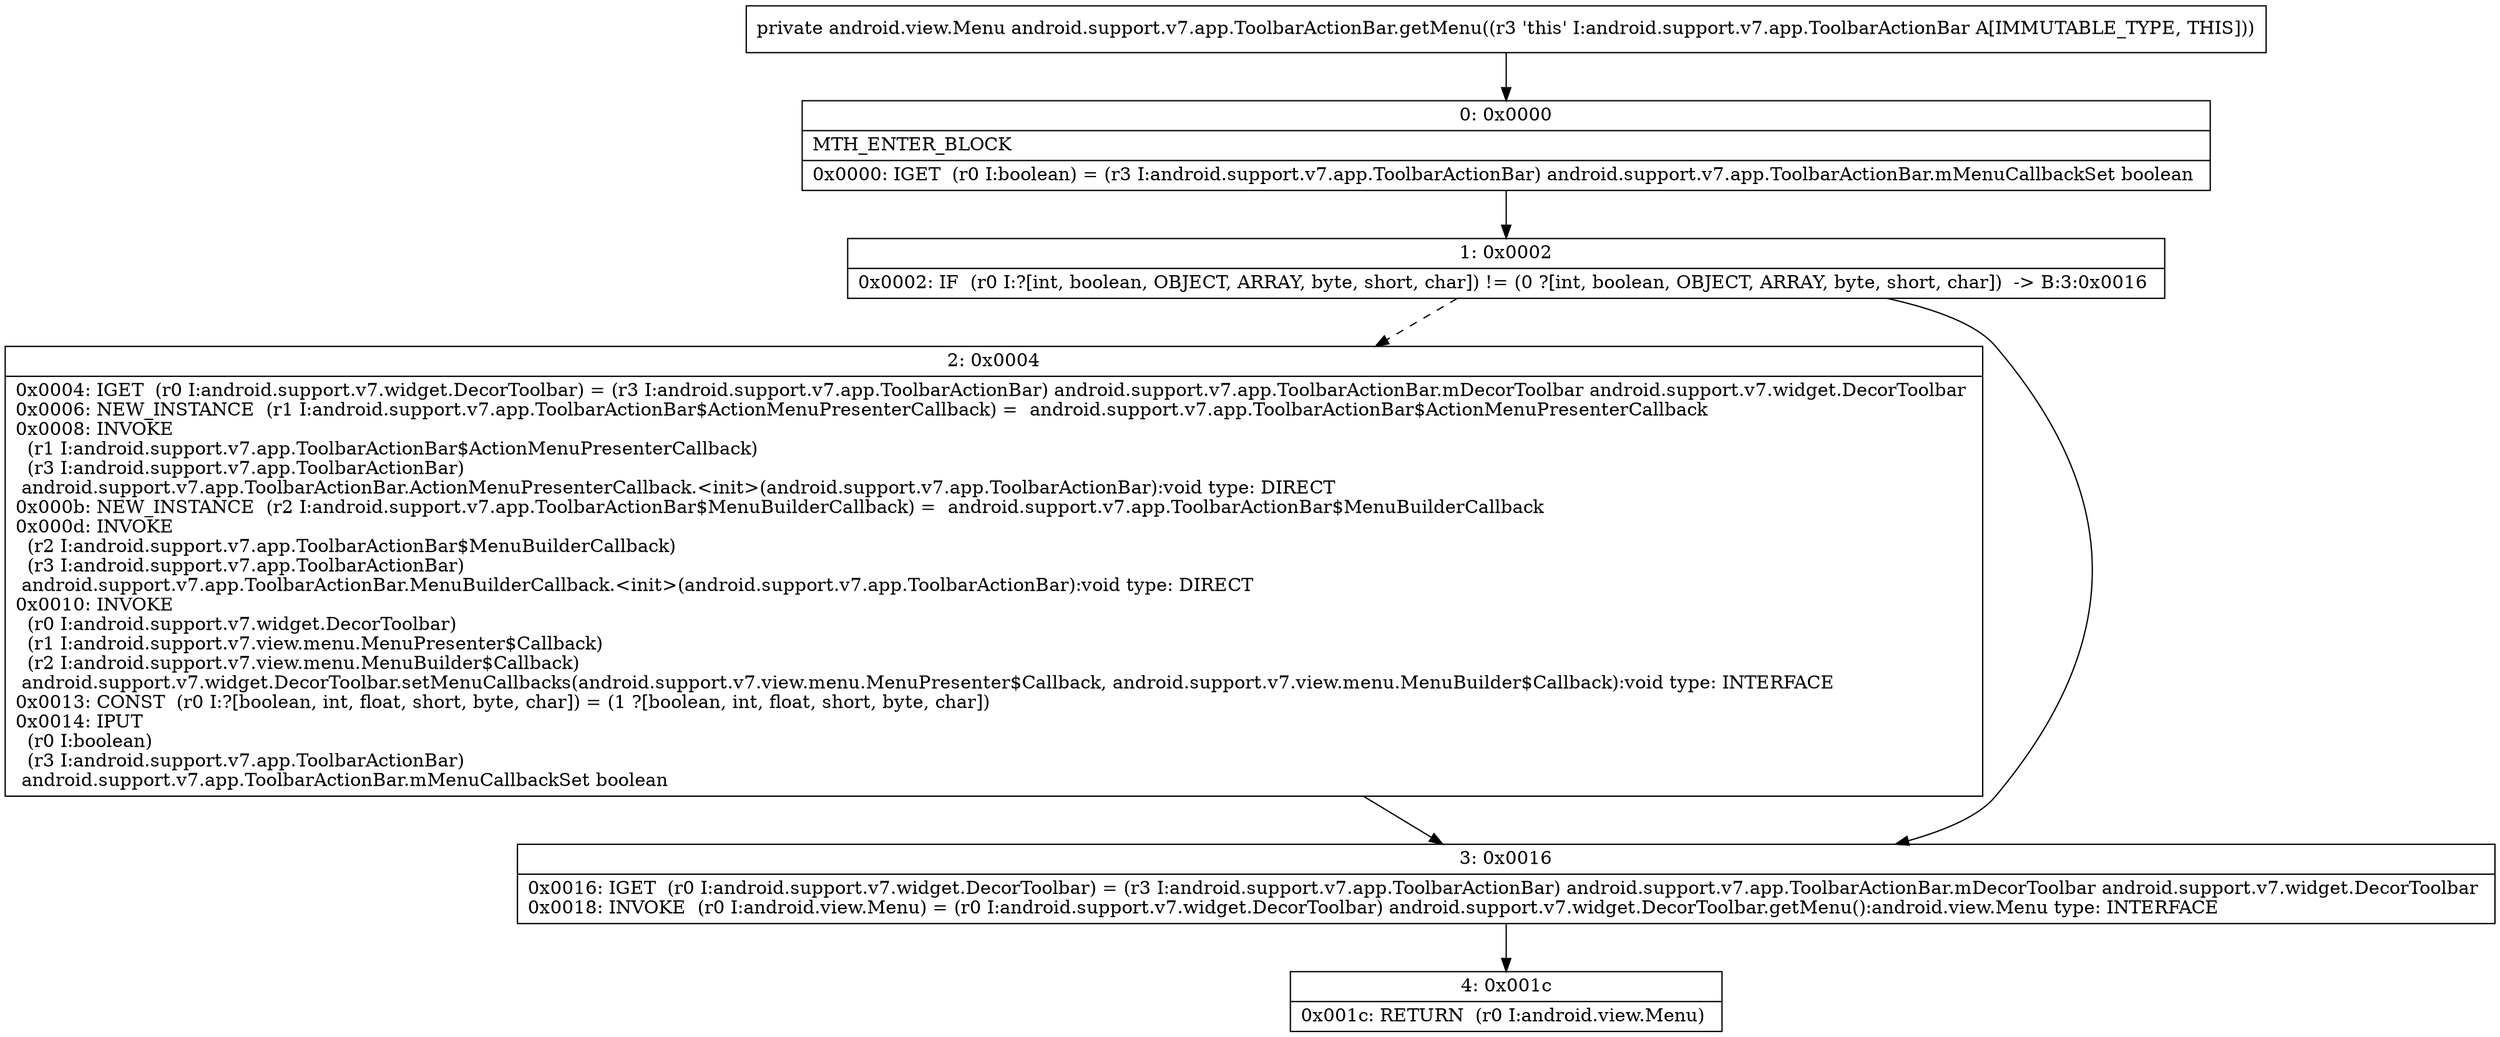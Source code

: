 digraph "CFG forandroid.support.v7.app.ToolbarActionBar.getMenu()Landroid\/view\/Menu;" {
Node_0 [shape=record,label="{0\:\ 0x0000|MTH_ENTER_BLOCK\l|0x0000: IGET  (r0 I:boolean) = (r3 I:android.support.v7.app.ToolbarActionBar) android.support.v7.app.ToolbarActionBar.mMenuCallbackSet boolean \l}"];
Node_1 [shape=record,label="{1\:\ 0x0002|0x0002: IF  (r0 I:?[int, boolean, OBJECT, ARRAY, byte, short, char]) != (0 ?[int, boolean, OBJECT, ARRAY, byte, short, char])  \-\> B:3:0x0016 \l}"];
Node_2 [shape=record,label="{2\:\ 0x0004|0x0004: IGET  (r0 I:android.support.v7.widget.DecorToolbar) = (r3 I:android.support.v7.app.ToolbarActionBar) android.support.v7.app.ToolbarActionBar.mDecorToolbar android.support.v7.widget.DecorToolbar \l0x0006: NEW_INSTANCE  (r1 I:android.support.v7.app.ToolbarActionBar$ActionMenuPresenterCallback) =  android.support.v7.app.ToolbarActionBar$ActionMenuPresenterCallback \l0x0008: INVOKE  \l  (r1 I:android.support.v7.app.ToolbarActionBar$ActionMenuPresenterCallback)\l  (r3 I:android.support.v7.app.ToolbarActionBar)\l android.support.v7.app.ToolbarActionBar.ActionMenuPresenterCallback.\<init\>(android.support.v7.app.ToolbarActionBar):void type: DIRECT \l0x000b: NEW_INSTANCE  (r2 I:android.support.v7.app.ToolbarActionBar$MenuBuilderCallback) =  android.support.v7.app.ToolbarActionBar$MenuBuilderCallback \l0x000d: INVOKE  \l  (r2 I:android.support.v7.app.ToolbarActionBar$MenuBuilderCallback)\l  (r3 I:android.support.v7.app.ToolbarActionBar)\l android.support.v7.app.ToolbarActionBar.MenuBuilderCallback.\<init\>(android.support.v7.app.ToolbarActionBar):void type: DIRECT \l0x0010: INVOKE  \l  (r0 I:android.support.v7.widget.DecorToolbar)\l  (r1 I:android.support.v7.view.menu.MenuPresenter$Callback)\l  (r2 I:android.support.v7.view.menu.MenuBuilder$Callback)\l android.support.v7.widget.DecorToolbar.setMenuCallbacks(android.support.v7.view.menu.MenuPresenter$Callback, android.support.v7.view.menu.MenuBuilder$Callback):void type: INTERFACE \l0x0013: CONST  (r0 I:?[boolean, int, float, short, byte, char]) = (1 ?[boolean, int, float, short, byte, char]) \l0x0014: IPUT  \l  (r0 I:boolean)\l  (r3 I:android.support.v7.app.ToolbarActionBar)\l android.support.v7.app.ToolbarActionBar.mMenuCallbackSet boolean \l}"];
Node_3 [shape=record,label="{3\:\ 0x0016|0x0016: IGET  (r0 I:android.support.v7.widget.DecorToolbar) = (r3 I:android.support.v7.app.ToolbarActionBar) android.support.v7.app.ToolbarActionBar.mDecorToolbar android.support.v7.widget.DecorToolbar \l0x0018: INVOKE  (r0 I:android.view.Menu) = (r0 I:android.support.v7.widget.DecorToolbar) android.support.v7.widget.DecorToolbar.getMenu():android.view.Menu type: INTERFACE \l}"];
Node_4 [shape=record,label="{4\:\ 0x001c|0x001c: RETURN  (r0 I:android.view.Menu) \l}"];
MethodNode[shape=record,label="{private android.view.Menu android.support.v7.app.ToolbarActionBar.getMenu((r3 'this' I:android.support.v7.app.ToolbarActionBar A[IMMUTABLE_TYPE, THIS])) }"];
MethodNode -> Node_0;
Node_0 -> Node_1;
Node_1 -> Node_2[style=dashed];
Node_1 -> Node_3;
Node_2 -> Node_3;
Node_3 -> Node_4;
}

